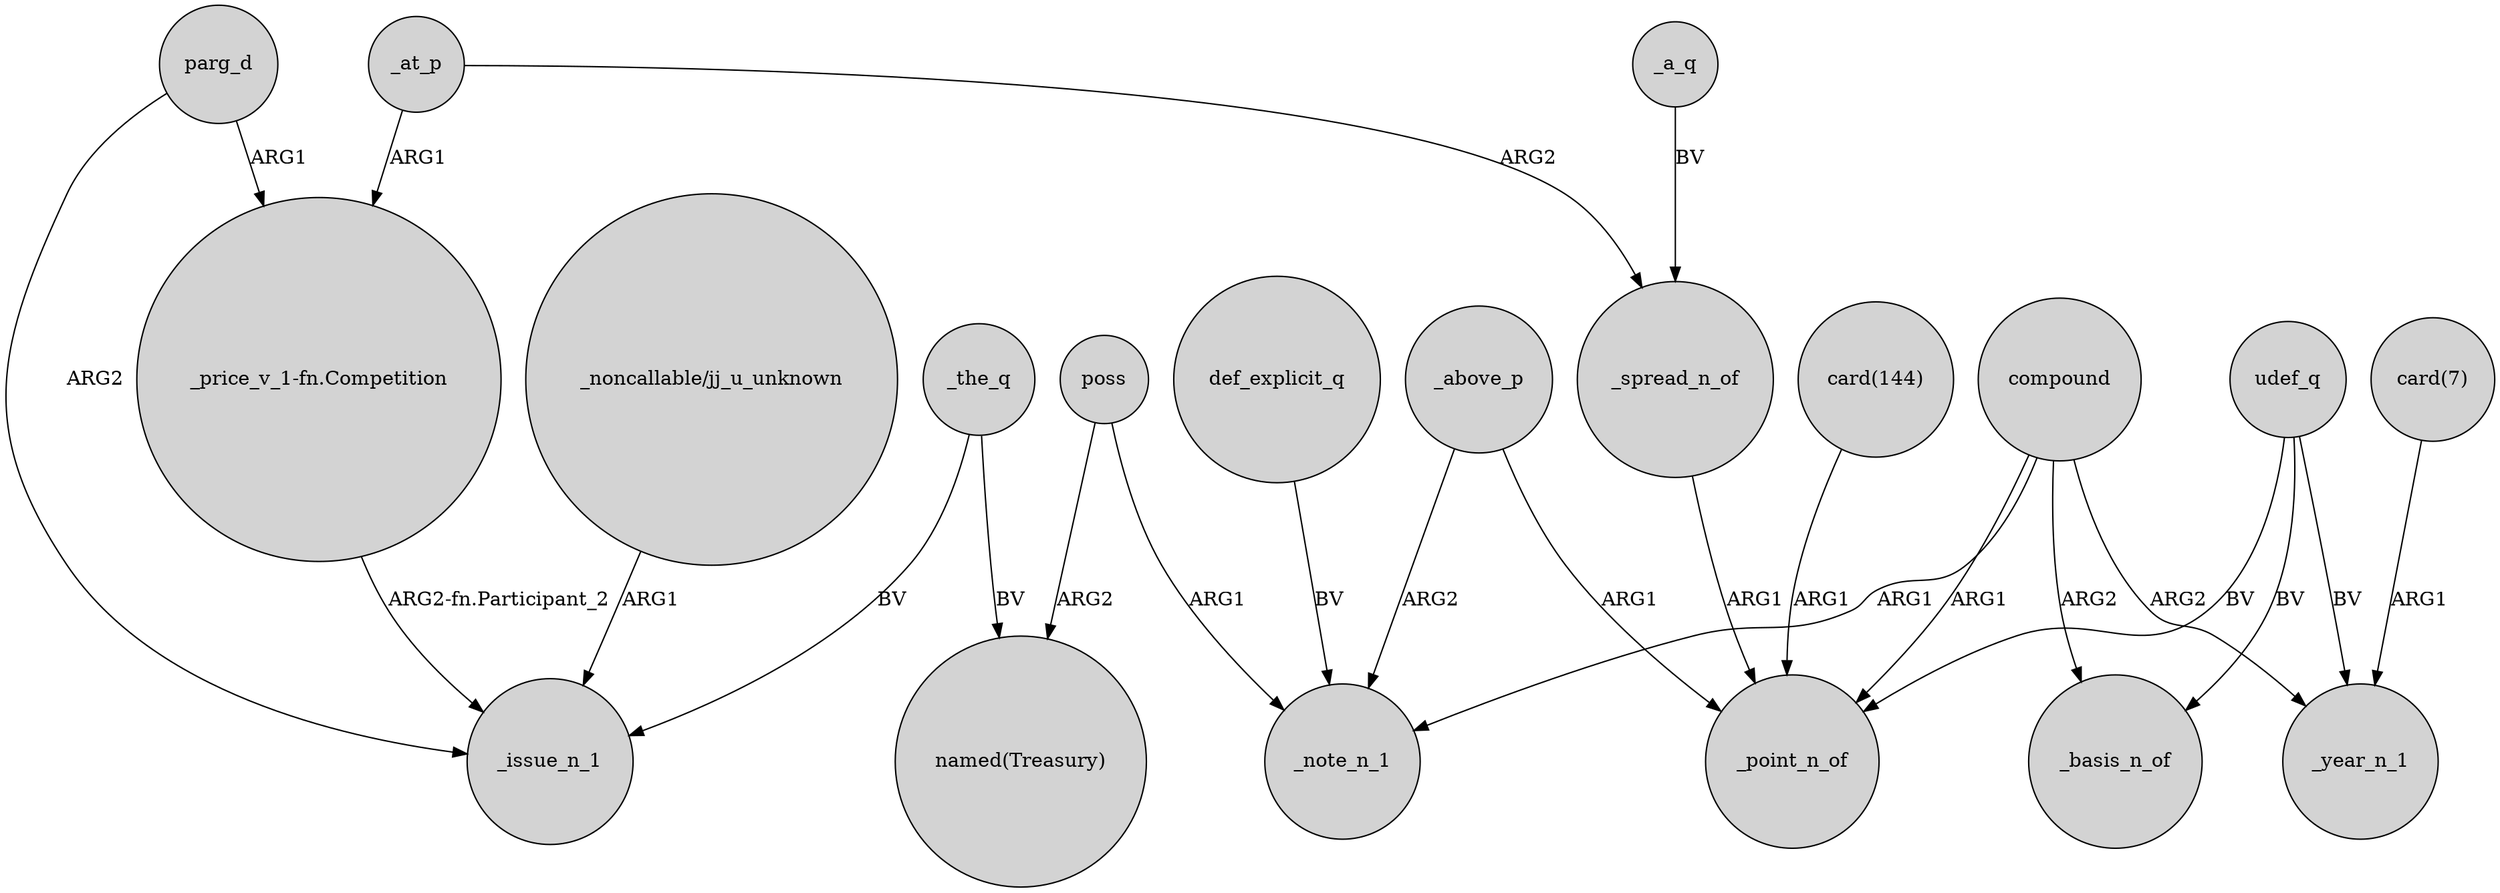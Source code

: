 digraph {
	node [shape=circle style=filled]
	"_noncallable/jj_u_unknown" -> _issue_n_1 [label=ARG1]
	udef_q -> _basis_n_of [label=BV]
	"card(144)" -> _point_n_of [label=ARG1]
	poss -> "named(Treasury)" [label=ARG2]
	_above_p -> _point_n_of [label=ARG1]
	_at_p -> "_price_v_1-fn.Competition" [label=ARG1]
	"_price_v_1-fn.Competition" -> _issue_n_1 [label="ARG2-fn.Participant_2"]
	def_explicit_q -> _note_n_1 [label=BV]
	compound -> _year_n_1 [label=ARG2]
	_at_p -> _spread_n_of [label=ARG2]
	compound -> _note_n_1 [label=ARG1]
	poss -> _note_n_1 [label=ARG1]
	_above_p -> _note_n_1 [label=ARG2]
	_the_q -> "named(Treasury)" [label=BV]
	_spread_n_of -> _point_n_of [label=ARG1]
	parg_d -> _issue_n_1 [label=ARG2]
	udef_q -> _year_n_1 [label=BV]
	_a_q -> _spread_n_of [label=BV]
	compound -> _point_n_of [label=ARG1]
	udef_q -> _point_n_of [label=BV]
	"card(7)" -> _year_n_1 [label=ARG1]
	parg_d -> "_price_v_1-fn.Competition" [label=ARG1]
	compound -> _basis_n_of [label=ARG2]
	_the_q -> _issue_n_1 [label=BV]
}
